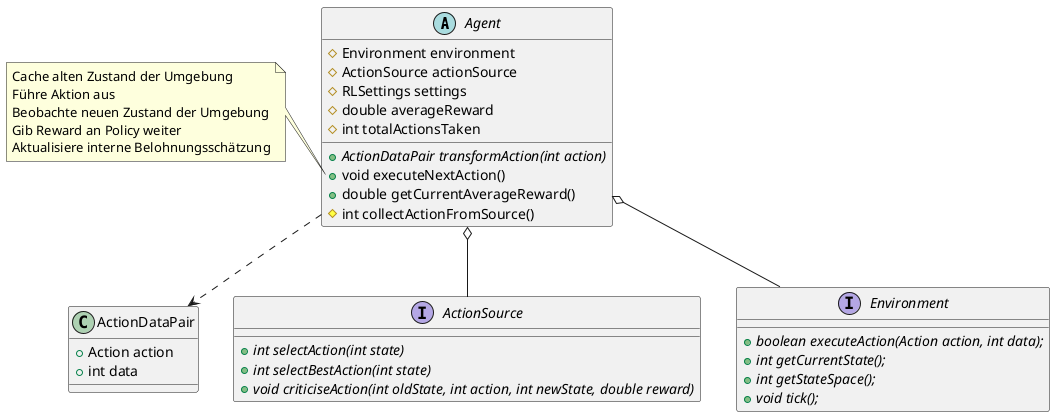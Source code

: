 @startuml
'https://plantuml.com/class-diagram

abstract class Agent {
    #Environment environment
    #ActionSource actionSource
    #RLSettings settings
    #double averageReward
    #int totalActionsTaken

    +{abstract} ActionDataPair transformAction(int action)
    +void executeNextAction()
    +double getCurrentAverageReward()
    #int collectActionFromSource()
}

class ActionDataPair {
    +Action action
    +int data
}

interface ActionSource {
        +{abstract}int selectAction(int state)
        +{abstract}int selectBestAction(int state)
        +{abstract}void criticiseAction(int oldState, int action, int newState, double reward)
    }

    interface Environment {
        +{abstract}boolean executeAction(Action action, int data);
        +{abstract}int getCurrentState();
        +{abstract}int getStateSpace();
        +{abstract}void tick();
    }

note left of Agent::executeNextAction
    Cache alten Zustand der Umgebung
    Führe Aktion aus
    Beobachte neuen Zustand der Umgebung
    Gib Reward an Policy weiter
    Aktualisiere interne Belohnungsschätzung
end note

Agent ..> ActionDataPair
Agent o-- Environment
Agent o-- ActionSource

@enduml